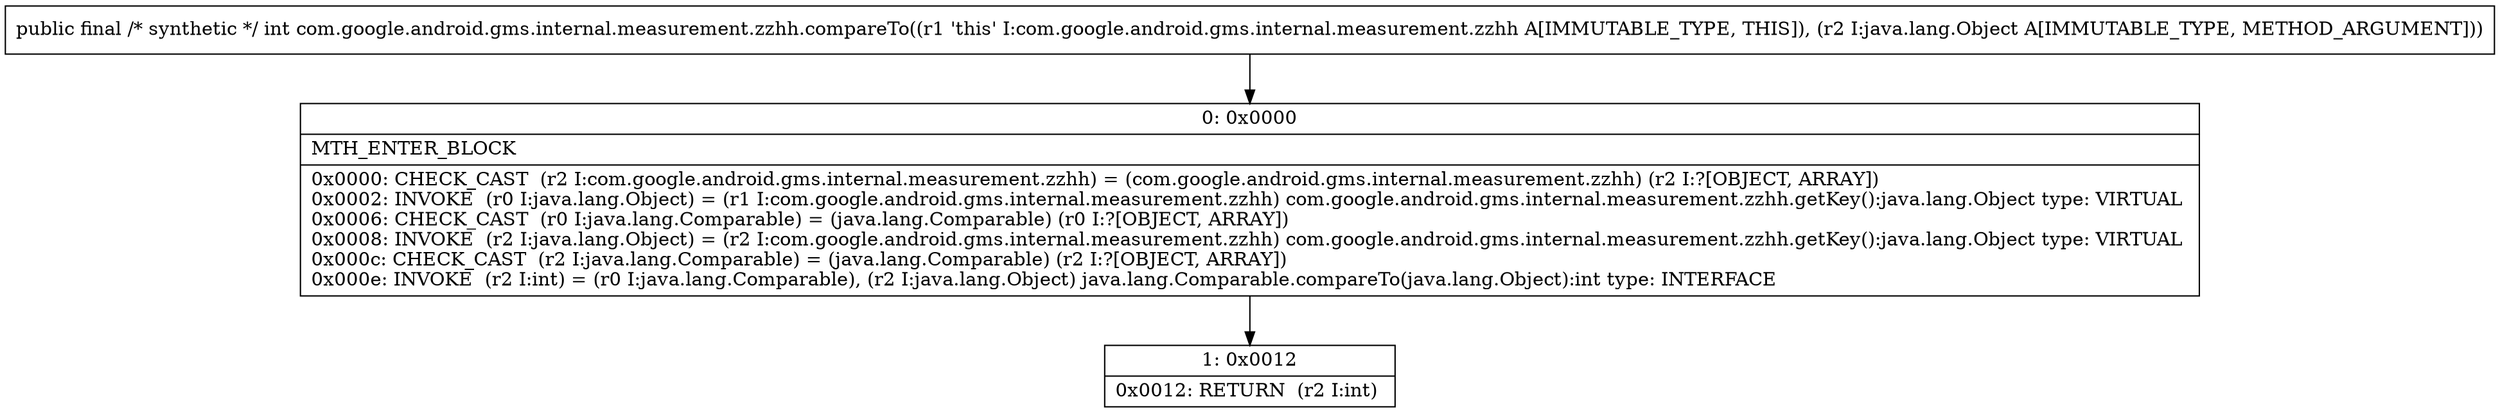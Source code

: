 digraph "CFG forcom.google.android.gms.internal.measurement.zzhh.compareTo(Ljava\/lang\/Object;)I" {
Node_0 [shape=record,label="{0\:\ 0x0000|MTH_ENTER_BLOCK\l|0x0000: CHECK_CAST  (r2 I:com.google.android.gms.internal.measurement.zzhh) = (com.google.android.gms.internal.measurement.zzhh) (r2 I:?[OBJECT, ARRAY]) \l0x0002: INVOKE  (r0 I:java.lang.Object) = (r1 I:com.google.android.gms.internal.measurement.zzhh) com.google.android.gms.internal.measurement.zzhh.getKey():java.lang.Object type: VIRTUAL \l0x0006: CHECK_CAST  (r0 I:java.lang.Comparable) = (java.lang.Comparable) (r0 I:?[OBJECT, ARRAY]) \l0x0008: INVOKE  (r2 I:java.lang.Object) = (r2 I:com.google.android.gms.internal.measurement.zzhh) com.google.android.gms.internal.measurement.zzhh.getKey():java.lang.Object type: VIRTUAL \l0x000c: CHECK_CAST  (r2 I:java.lang.Comparable) = (java.lang.Comparable) (r2 I:?[OBJECT, ARRAY]) \l0x000e: INVOKE  (r2 I:int) = (r0 I:java.lang.Comparable), (r2 I:java.lang.Object) java.lang.Comparable.compareTo(java.lang.Object):int type: INTERFACE \l}"];
Node_1 [shape=record,label="{1\:\ 0x0012|0x0012: RETURN  (r2 I:int) \l}"];
MethodNode[shape=record,label="{public final \/* synthetic *\/ int com.google.android.gms.internal.measurement.zzhh.compareTo((r1 'this' I:com.google.android.gms.internal.measurement.zzhh A[IMMUTABLE_TYPE, THIS]), (r2 I:java.lang.Object A[IMMUTABLE_TYPE, METHOD_ARGUMENT])) }"];
MethodNode -> Node_0;
Node_0 -> Node_1;
}

